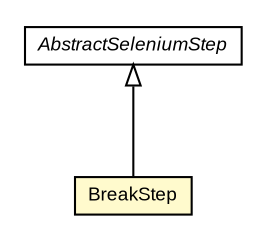 #!/usr/local/bin/dot
#
# Class diagram 
# Generated by UMLGraph version R5_6-24-gf6e263 (http://www.umlgraph.org/)
#

digraph G {
	edge [fontname="arial",fontsize=10,labelfontname="arial",labelfontsize=10];
	node [fontname="arial",fontsize=10,shape=plaintext];
	nodesep=0.25;
	ranksep=0.5;
	// com.google.code.play.selenium.step.BreakStep
	c656 [label=<<table title="com.google.code.play.selenium.step.BreakStep" border="0" cellborder="1" cellspacing="0" cellpadding="2" port="p" bgcolor="lemonChiffon" href="./BreakStep.html">
		<tr><td><table border="0" cellspacing="0" cellpadding="1">
<tr><td align="center" balign="center"> BreakStep </td></tr>
		</table></td></tr>
		</table>>, URL="./BreakStep.html", fontname="arial", fontcolor="black", fontsize=9.0];
	// com.google.code.play.selenium.step.AbstractSeleniumStep
	c666 [label=<<table title="com.google.code.play.selenium.step.AbstractSeleniumStep" border="0" cellborder="1" cellspacing="0" cellpadding="2" port="p" href="./AbstractSeleniumStep.html">
		<tr><td><table border="0" cellspacing="0" cellpadding="1">
<tr><td align="center" balign="center"><font face="arial italic"> AbstractSeleniumStep </font></td></tr>
		</table></td></tr>
		</table>>, URL="./AbstractSeleniumStep.html", fontname="arial", fontcolor="black", fontsize=9.0];
	//com.google.code.play.selenium.step.BreakStep extends com.google.code.play.selenium.step.AbstractSeleniumStep
	c666:p -> c656:p [dir=back,arrowtail=empty];
}


